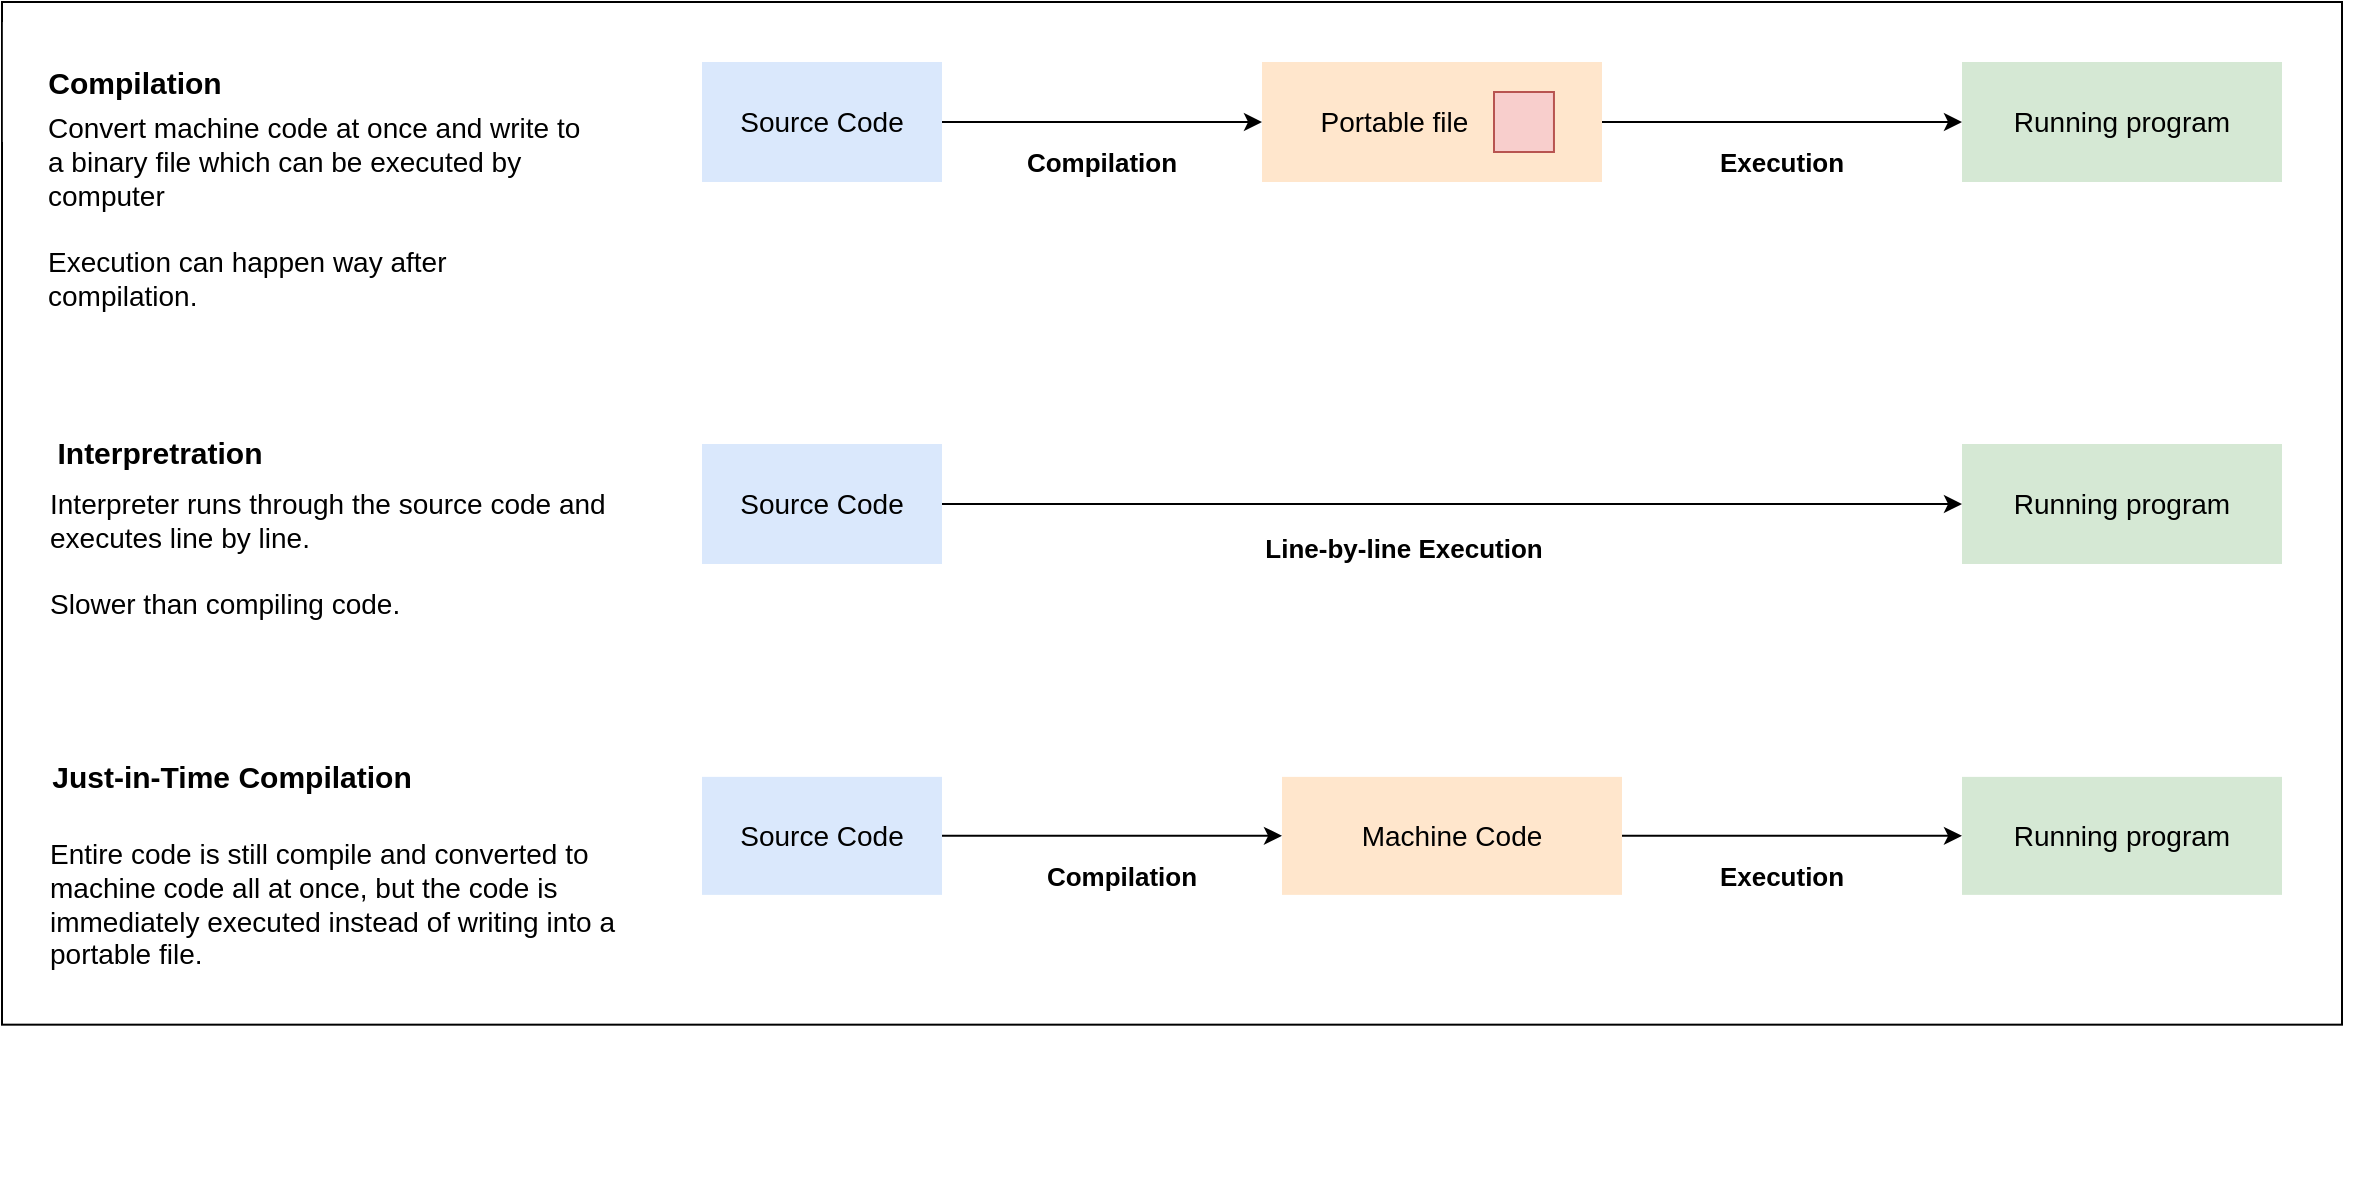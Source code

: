 <mxfile version="26.0.9">
  <diagram name="compile-interpret-jit" id="HuS6kbDMojuh5GUdRMmx">
    <mxGraphModel dx="2419" dy="1183" grid="1" gridSize="10" guides="1" tooltips="1" connect="1" arrows="1" fold="1" page="1" pageScale="1" pageWidth="850" pageHeight="1100" math="0" shadow="0">
      <root>
        <mxCell id="0" />
        <mxCell id="1" parent="0" />
        <mxCell id="C4cC9FJsHdeFiLEgI7o_-9" style="edgeStyle=orthogonalEdgeStyle;rounded=0;orthogonalLoop=1;jettySize=auto;html=1;entryX=0;entryY=0.5;entryDx=0;entryDy=0;fontSize=14;" edge="1" parent="1" source="C4cC9FJsHdeFiLEgI7o_-1" target="C4cC9FJsHdeFiLEgI7o_-5">
          <mxGeometry relative="1" as="geometry" />
        </mxCell>
        <mxCell id="C4cC9FJsHdeFiLEgI7o_-1" value="Source Code" style="rounded=0;whiteSpace=wrap;html=1;strokeColor=none;fillColor=#dae8fc;fontSize=14;" vertex="1" parent="1">
          <mxGeometry x="230" y="130" width="120" height="60" as="geometry" />
        </mxCell>
        <mxCell id="C4cC9FJsHdeFiLEgI7o_-12" style="edgeStyle=orthogonalEdgeStyle;rounded=0;orthogonalLoop=1;jettySize=auto;html=1;entryX=0;entryY=0.5;entryDx=0;entryDy=0;fontSize=14;" edge="1" parent="1" source="C4cC9FJsHdeFiLEgI7o_-2" target="C4cC9FJsHdeFiLEgI7o_-11">
          <mxGeometry relative="1" as="geometry" />
        </mxCell>
        <mxCell id="C4cC9FJsHdeFiLEgI7o_-2" value="Source Code" style="rounded=0;whiteSpace=wrap;html=1;strokeColor=none;fillColor=#dae8fc;fontSize=14;" vertex="1" parent="1">
          <mxGeometry x="230" y="321" width="120" height="60" as="geometry" />
        </mxCell>
        <mxCell id="C4cC9FJsHdeFiLEgI7o_-7" value="" style="group;fontSize=14;" vertex="1" connectable="0" parent="1">
          <mxGeometry x="510" y="130" width="170" height="60" as="geometry" />
        </mxCell>
        <mxCell id="C4cC9FJsHdeFiLEgI7o_-5" value="&amp;nbsp; &amp;nbsp; &amp;nbsp; &amp;nbsp;Portable file&amp;nbsp;" style="rounded=0;whiteSpace=wrap;html=1;strokeColor=none;fillColor=#ffe6cc;align=left;fontSize=14;" vertex="1" parent="C4cC9FJsHdeFiLEgI7o_-7">
          <mxGeometry width="170" height="60" as="geometry" />
        </mxCell>
        <mxCell id="C4cC9FJsHdeFiLEgI7o_-6" value="" style="sketch=0;verticalLabelPosition=bottom;sketch=0;aspect=fixed;html=1;verticalAlign=top;strokeColor=#b85450;fillColor=#f8cecc;align=center;outlineConnect=0;pointerEvents=1;shape=mxgraph.citrix2.image_portability_service;fontSize=14;" vertex="1" parent="C4cC9FJsHdeFiLEgI7o_-7">
          <mxGeometry x="116" y="15" width="29.98" height="30" as="geometry" />
        </mxCell>
        <mxCell id="C4cC9FJsHdeFiLEgI7o_-8" value="Running program" style="rounded=0;whiteSpace=wrap;html=1;strokeColor=none;fillColor=#d5e8d4;fontSize=14;" vertex="1" parent="1">
          <mxGeometry x="860" y="130" width="160" height="60" as="geometry" />
        </mxCell>
        <mxCell id="C4cC9FJsHdeFiLEgI7o_-10" style="edgeStyle=orthogonalEdgeStyle;rounded=0;orthogonalLoop=1;jettySize=auto;html=1;fontSize=14;" edge="1" parent="1" source="C4cC9FJsHdeFiLEgI7o_-5" target="C4cC9FJsHdeFiLEgI7o_-8">
          <mxGeometry relative="1" as="geometry" />
        </mxCell>
        <mxCell id="C4cC9FJsHdeFiLEgI7o_-11" value="Running program" style="rounded=0;whiteSpace=wrap;html=1;strokeColor=none;fillColor=#d5e8d4;fontSize=14;" vertex="1" parent="1">
          <mxGeometry x="860" y="321" width="160" height="60" as="geometry" />
        </mxCell>
        <mxCell id="C4cC9FJsHdeFiLEgI7o_-21" value="" style="group" vertex="1" connectable="0" parent="1">
          <mxGeometry x="-110" y="100" width="1170" height="590" as="geometry" />
        </mxCell>
        <mxCell id="C4cC9FJsHdeFiLEgI7o_-33" value="" style="rounded=0;whiteSpace=wrap;html=1;fillColor=none;" vertex="1" parent="C4cC9FJsHdeFiLEgI7o_-21">
          <mxGeometry x="-10" width="1170" height="511.333" as="geometry" />
        </mxCell>
        <mxCell id="C4cC9FJsHdeFiLEgI7o_-19" value="Compilation" style="rounded=0;whiteSpace=wrap;html=1;fontSize=15;fontStyle=1;strokeColor=none;" vertex="1" parent="C4cC9FJsHdeFiLEgI7o_-21">
          <mxGeometry x="-9.59" y="10.0" width="132.787" height="60.0" as="geometry" />
        </mxCell>
        <mxCell id="C4cC9FJsHdeFiLEgI7o_-20" value="Convert machine code at once and write to a binary file which can be executed by computer&lt;br&gt;&lt;br&gt;Execution can happen way after compilation." style="rounded=0;whiteSpace=wrap;html=1;strokeColor=none;fillColor=none;fontSize=14;align=left;" vertex="1" parent="C4cC9FJsHdeFiLEgI7o_-21">
          <mxGeometry x="11.066" y="50" width="276.639" height="110.0" as="geometry" />
        </mxCell>
        <mxCell id="C4cC9FJsHdeFiLEgI7o_-17" style="edgeStyle=orthogonalEdgeStyle;rounded=0;orthogonalLoop=1;jettySize=auto;html=1;entryX=0;entryY=0.5;entryDx=0;entryDy=0;" edge="1" parent="C4cC9FJsHdeFiLEgI7o_-21" source="C4cC9FJsHdeFiLEgI7o_-3" target="C4cC9FJsHdeFiLEgI7o_-14">
          <mxGeometry relative="1" as="geometry" />
        </mxCell>
        <mxCell id="C4cC9FJsHdeFiLEgI7o_-3" value="Source Code" style="rounded=0;whiteSpace=wrap;html=1;strokeColor=none;fillColor=#dae8fc;fontSize=14;" vertex="1" parent="C4cC9FJsHdeFiLEgI7o_-21">
          <mxGeometry x="340" y="387.433" width="120" height="59" as="geometry" />
        </mxCell>
        <mxCell id="C4cC9FJsHdeFiLEgI7o_-13" value="" style="group;align=center;fontSize=14;" vertex="1" connectable="0" parent="C4cC9FJsHdeFiLEgI7o_-21">
          <mxGeometry x="630" y="387.433" width="170" height="59" as="geometry" />
        </mxCell>
        <mxCell id="C4cC9FJsHdeFiLEgI7o_-14" value="Machine Code" style="rounded=0;whiteSpace=wrap;html=1;strokeColor=none;fillColor=#ffe6cc;align=center;fontSize=14;" vertex="1" parent="C4cC9FJsHdeFiLEgI7o_-13">
          <mxGeometry width="170" height="59" as="geometry" />
        </mxCell>
        <mxCell id="C4cC9FJsHdeFiLEgI7o_-16" value="Running program" style="rounded=0;whiteSpace=wrap;html=1;strokeColor=none;fillColor=#d5e8d4;fontSize=14;" vertex="1" parent="C4cC9FJsHdeFiLEgI7o_-21">
          <mxGeometry x="970" y="387.433" width="160" height="59" as="geometry" />
        </mxCell>
        <mxCell id="C4cC9FJsHdeFiLEgI7o_-18" style="edgeStyle=orthogonalEdgeStyle;rounded=0;orthogonalLoop=1;jettySize=auto;html=1;" edge="1" parent="C4cC9FJsHdeFiLEgI7o_-21" source="C4cC9FJsHdeFiLEgI7o_-14" target="C4cC9FJsHdeFiLEgI7o_-16">
          <mxGeometry relative="1" as="geometry" />
        </mxCell>
        <mxCell id="C4cC9FJsHdeFiLEgI7o_-27" value="" style="group" vertex="1" connectable="0" parent="C4cC9FJsHdeFiLEgI7o_-21">
          <mxGeometry y="348.1" width="300" height="157.333" as="geometry" />
        </mxCell>
        <mxCell id="C4cC9FJsHdeFiLEgI7o_-28" value="Just-in-Time Compilation" style="rounded=0;whiteSpace=wrap;html=1;fontSize=15;fontStyle=1;strokeColor=none;" vertex="1" parent="C4cC9FJsHdeFiLEgI7o_-27">
          <mxGeometry y="9.833" width="210" height="59.0" as="geometry" />
        </mxCell>
        <mxCell id="C4cC9FJsHdeFiLEgI7o_-29" value="Entire code is still compile and converted to machine code all at once, but the code is immediately executed instead of writing into a portable file." style="rounded=0;whiteSpace=wrap;html=1;strokeColor=none;fillColor=none;fontSize=14;align=left;" vertex="1" parent="C4cC9FJsHdeFiLEgI7o_-27">
          <mxGeometry x="11.538" y="49.167" width="288.462" height="108.167" as="geometry" />
        </mxCell>
        <mxCell id="C4cC9FJsHdeFiLEgI7o_-31" value="Compilation" style="rounded=0;whiteSpace=wrap;html=1;fontSize=13;fontStyle=1;strokeColor=none;fillColor=none;" vertex="1" parent="C4cC9FJsHdeFiLEgI7o_-21">
          <mxGeometry x="490" y="407.1" width="120" height="59" as="geometry" />
        </mxCell>
        <mxCell id="C4cC9FJsHdeFiLEgI7o_-32" value="Execution" style="rounded=0;whiteSpace=wrap;html=1;fontSize=13;fontStyle=1;strokeColor=none;fillColor=none;" vertex="1" parent="C4cC9FJsHdeFiLEgI7o_-21">
          <mxGeometry x="820" y="407.1" width="120" height="59" as="geometry" />
        </mxCell>
        <mxCell id="C4cC9FJsHdeFiLEgI7o_-22" value="Compilation" style="rounded=0;whiteSpace=wrap;html=1;fontSize=13;fontStyle=1;strokeColor=none;fillColor=none;" vertex="1" parent="1">
          <mxGeometry x="370" y="150" width="120" height="60" as="geometry" />
        </mxCell>
        <mxCell id="C4cC9FJsHdeFiLEgI7o_-23" value="Execution" style="rounded=0;whiteSpace=wrap;html=1;fontSize=13;fontStyle=1;strokeColor=none;fillColor=none;" vertex="1" parent="1">
          <mxGeometry x="710" y="150" width="120" height="60" as="geometry" />
        </mxCell>
        <mxCell id="C4cC9FJsHdeFiLEgI7o_-24" value="" style="group" vertex="1" connectable="0" parent="1">
          <mxGeometry x="-110" y="300" width="300" height="160" as="geometry" />
        </mxCell>
        <mxCell id="C4cC9FJsHdeFiLEgI7o_-25" value="Interpretration" style="rounded=0;whiteSpace=wrap;html=1;fontSize=15;fontStyle=1;strokeColor=none;" vertex="1" parent="C4cC9FJsHdeFiLEgI7o_-24">
          <mxGeometry y="-5" width="138.462" height="60" as="geometry" />
        </mxCell>
        <mxCell id="C4cC9FJsHdeFiLEgI7o_-26" value="Interpreter runs through the source code and executes line by line.&lt;div&gt;&lt;br&gt;&lt;/div&gt;&lt;div&gt;Slower than compiling code.&lt;/div&gt;" style="rounded=0;whiteSpace=wrap;html=1;strokeColor=none;fillColor=none;fontSize=14;align=left;" vertex="1" parent="C4cC9FJsHdeFiLEgI7o_-24">
          <mxGeometry x="11.538" y="21" width="288.462" height="110" as="geometry" />
        </mxCell>
        <mxCell id="C4cC9FJsHdeFiLEgI7o_-30" value="Line-by-line Execution" style="rounded=0;whiteSpace=wrap;html=1;fontSize=13;fontStyle=1;strokeColor=none;fillColor=none;" vertex="1" parent="1">
          <mxGeometry x="461" y="343" width="240" height="60" as="geometry" />
        </mxCell>
      </root>
    </mxGraphModel>
  </diagram>
</mxfile>
